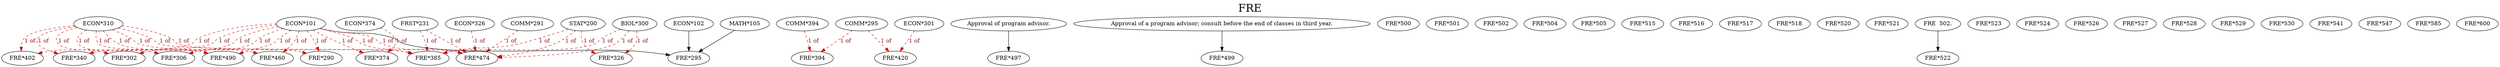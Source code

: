 digraph FRE {
labelloc = "t";
label = "FRE"
fontsize = 27;
"ECON*101" -> "FRE*290" [style=dashed] [label="1 of", fontcolor=firebrick4] [color=red3]
"ECON*310" -> "FRE*290" [style=dashed] [label="1 of", fontcolor=firebrick4] [color=red3]
"ECON*101" -> "FRE*295"
"ECON*102" -> "FRE*295"
"MATH*105" -> "FRE*295"
"ECON*101" -> "FRE*302" [style=dashed] [label="1 of", fontcolor=firebrick4] [color=red3]
"ECON*310" -> "FRE*302" [style=dashed] [label="1 of", fontcolor=firebrick4] [color=red3]
"ECON*101" -> "FRE*306" [style=dashed] [label="1 of", fontcolor=firebrick4] [color=red3]
"ECON*310" -> "FRE*306" [style=dashed] [label="1 of", fontcolor=firebrick4] [color=red3]
"STAT*200" -> "FRE*326" [style=dashed] [label="1 of", fontcolor=firebrick4] [color=red3]
"BIOL*300" -> "FRE*326" [style=dashed] [label="1 of", fontcolor=firebrick4] [color=red3]
"ECON*101" -> "FRE*340" [style=dashed] [label="1 of", fontcolor=firebrick4] [color=red3]
"ECON*310" -> "FRE*340" [style=dashed] [label="1 of", fontcolor=firebrick4] [color=red3]
"ECON*101" -> "FRE*374" [style=dashed] [label="1 of", fontcolor=firebrick4] [color=red3]
"ECON*374" -> "FRE*374" [style=dashed] [label="1 of", fontcolor=firebrick4] [color=red3]
"ECON*101" -> "FRE*385" [style=dashed] [label="1 of", fontcolor=firebrick4] [color=red3]
"ECON*310" -> "FRE*385" [style=dashed] [label="1 of", fontcolor=firebrick4] [color=red3]
"BIOL*300" -> "FRE*385" [style=dashed] [label="1 of", fontcolor=firebrick4] [color=red3]
"FRST*231" -> "FRE*385" [style=dashed] [label="1 of", fontcolor=firebrick4] [color=red3]
"STAT*200" -> "FRE*385" [style=dashed] [label="1 of", fontcolor=firebrick4] [color=red3]
"COMM*295" -> "FRE*394" [style=dashed] [label="1 of", fontcolor=firebrick4] [color=red3]
"COMM*394" -> "FRE*394" [style=dashed] [label="1 of", fontcolor=firebrick4] [color=red3]
"ECON*101" -> "FRE*402" [style=dashed] [label="1 of", fontcolor=firebrick4] [color=red3]
"ECON*310" -> "FRE*402" [style=dashed] [label="1 of", fontcolor=firebrick4] [color=red3]
"ECON*301" -> "FRE*420" [style=dashed] [label="1 of", fontcolor=firebrick4] [color=red3]
"COMM*295" -> "FRE*420" [style=dashed] [label="1 of", fontcolor=firebrick4] [color=red3]
"ECON*101" -> "FRE*460" [style=dashed] [label="1 of", fontcolor=firebrick4] [color=red3]
"ECON*310" -> "FRE*460" [style=dashed] [label="1 of", fontcolor=firebrick4] [color=red3]
"STAT*200" -> "FRE*474" [style=dashed] [label="1 of", fontcolor=firebrick4] [color=red3]
"BIOL*300" -> "FRE*474" [style=dashed] [label="1 of", fontcolor=firebrick4] [color=red3]
"ECON*326" -> "FRE*474" [style=dashed] [label="1 of", fontcolor=firebrick4] [color=red3]
"COMM*291" -> "FRE*474" [style=dashed] [label="1 of", fontcolor=firebrick4] [color=red3]
"FRST*231" -> "FRE*474" [style=dashed] [label="1 of", fontcolor=firebrick4] [color=red3]
"ECON*101" -> "FRE*474" [style=dashed] [label="1 of", fontcolor=firebrick4] [color=red3]
"ECON*310" -> "FRE*474" [style=dashed] [label="1 of", fontcolor=firebrick4] [color=red3]
"ECON*101" -> "FRE*490" [style=dashed] [label="1 of", fontcolor=firebrick4] [color=red3]
"ECON*310" -> "FRE*490" [style=dashed] [label="1 of", fontcolor=firebrick4] [color=red3]
"Approval of program advisor." -> "FRE*497" [style=solid]
"Approval of a program advisor; consult before the end of classes in third year." -> "FRE*499" [style=solid]
"FRE*500"
"FRE*501"
"FRE*502"
"FRE*504"
"FRE*505"
"FRE*515"
"FRE*516"
"FRE*517"
"FRE*518"
"FRE*520"
"FRE*521"
"FRE  502." -> "FRE*522" [style=solid]
"FRE*523"
"FRE*524"
"FRE*526"
"FRE*527"
"FRE*528"
"FRE*529"
"FRE*530"
"FRE*541"
"FRE*547"
"FRE*585"
"FRE*600"
}
